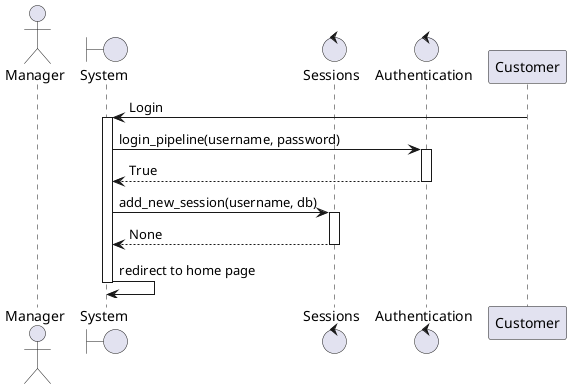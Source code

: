 @startuml login
actor Manager
boundary "System" as system
control "Sessions" as sessions
control "Authentication" as auth
Customer -> system: Login
activate system
system -> auth: login_pipeline(username, password)
activate auth
auth --> system: True
deactivate auth
system -> sessions: add_new_session(username, db)
activate sessions
sessions --> system: None
deactivate sessions
system -> system: redirect to home page
deactivate system
@enduml